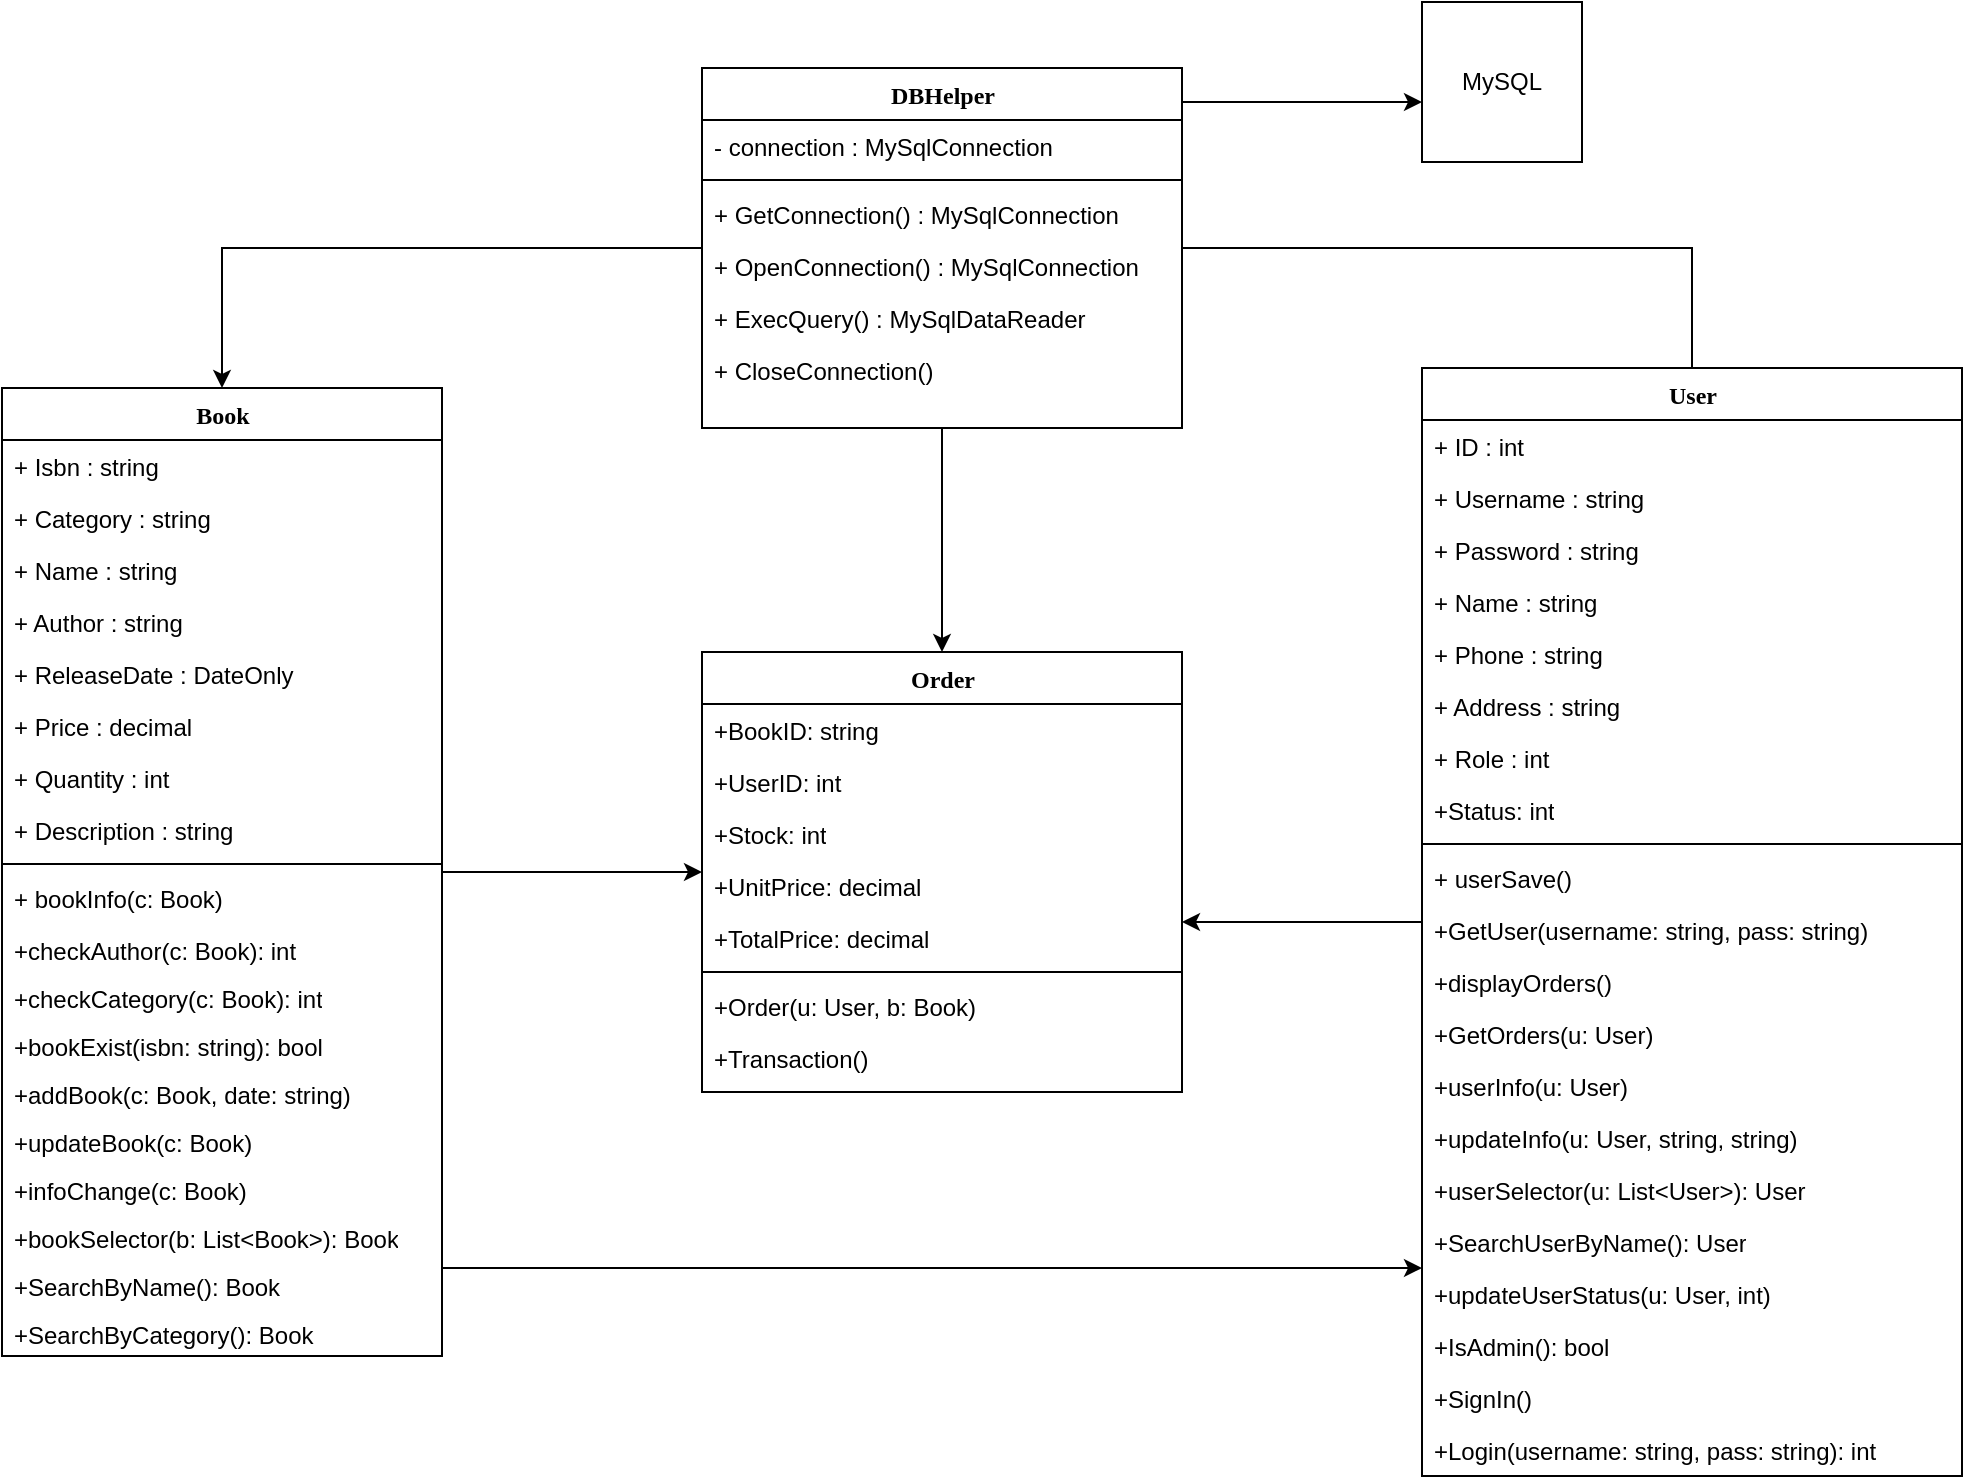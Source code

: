 <mxfile version="24.7.5">
  <diagram name="Page-1" id="9f46799a-70d6-7492-0946-bef42562c5a5">
    <mxGraphModel dx="1303" dy="721" grid="1" gridSize="10" guides="1" tooltips="1" connect="1" arrows="1" fold="1" page="1" pageScale="1" pageWidth="1100" pageHeight="850" background="none" math="0" shadow="0">
      <root>
        <mxCell id="0" />
        <mxCell id="1" parent="0" />
        <mxCell id="ztXJq5RkloFvZjJkNglr-69" style="edgeStyle=orthogonalEdgeStyle;rounded=0;orthogonalLoop=1;jettySize=auto;html=1;" edge="1" parent="1" source="78961159f06e98e8-17" target="78961159f06e98e8-30">
          <mxGeometry relative="1" as="geometry">
            <Array as="points">
              <mxPoint x="670" y="673" />
              <mxPoint x="670" y="673" />
            </Array>
          </mxGeometry>
        </mxCell>
        <mxCell id="ztXJq5RkloFvZjJkNglr-70" style="edgeStyle=orthogonalEdgeStyle;rounded=0;orthogonalLoop=1;jettySize=auto;html=1;" edge="1" parent="1" source="78961159f06e98e8-17" target="ztXJq5RkloFvZjJkNglr-49">
          <mxGeometry relative="1" as="geometry" />
        </mxCell>
        <mxCell id="78961159f06e98e8-17" value="Book" style="swimlane;html=1;fontStyle=1;align=center;verticalAlign=top;childLayout=stackLayout;horizontal=1;startSize=26;horizontalStack=0;resizeParent=1;resizeLast=0;collapsible=1;marginBottom=0;swimlaneFillColor=#ffffff;rounded=0;shadow=0;comic=0;labelBackgroundColor=none;strokeWidth=1;fillColor=none;fontFamily=Verdana;fontSize=12" parent="1" vertex="1">
          <mxGeometry x="50" y="233" width="220" height="484" as="geometry" />
        </mxCell>
        <mxCell id="78961159f06e98e8-21" value="+ Isbn : string" style="text;html=1;strokeColor=none;fillColor=none;align=left;verticalAlign=top;spacingLeft=4;spacingRight=4;whiteSpace=wrap;overflow=hidden;rotatable=0;points=[[0,0.5],[1,0.5]];portConstraint=eastwest;" parent="78961159f06e98e8-17" vertex="1">
          <mxGeometry y="26" width="220" height="26" as="geometry" />
        </mxCell>
        <mxCell id="78961159f06e98e8-23" value="+ Category : string" style="text;html=1;strokeColor=none;fillColor=none;align=left;verticalAlign=top;spacingLeft=4;spacingRight=4;whiteSpace=wrap;overflow=hidden;rotatable=0;points=[[0,0.5],[1,0.5]];portConstraint=eastwest;" parent="78961159f06e98e8-17" vertex="1">
          <mxGeometry y="52" width="220" height="26" as="geometry" />
        </mxCell>
        <mxCell id="78961159f06e98e8-25" value="+ Name : string" style="text;html=1;strokeColor=none;fillColor=none;align=left;verticalAlign=top;spacingLeft=4;spacingRight=4;whiteSpace=wrap;overflow=hidden;rotatable=0;points=[[0,0.5],[1,0.5]];portConstraint=eastwest;" parent="78961159f06e98e8-17" vertex="1">
          <mxGeometry y="78" width="220" height="26" as="geometry" />
        </mxCell>
        <mxCell id="78961159f06e98e8-26" value="+ Author : string" style="text;html=1;strokeColor=none;fillColor=none;align=left;verticalAlign=top;spacingLeft=4;spacingRight=4;whiteSpace=wrap;overflow=hidden;rotatable=0;points=[[0,0.5],[1,0.5]];portConstraint=eastwest;" parent="78961159f06e98e8-17" vertex="1">
          <mxGeometry y="104" width="220" height="26" as="geometry" />
        </mxCell>
        <mxCell id="R2vR6__lyNYWtdDe5rf7-2" value="+ ReleaseDate : DateOnly" style="text;html=1;strokeColor=none;fillColor=none;align=left;verticalAlign=top;spacingLeft=4;spacingRight=4;whiteSpace=wrap;overflow=hidden;rotatable=0;points=[[0,0.5],[1,0.5]];portConstraint=eastwest;" parent="78961159f06e98e8-17" vertex="1">
          <mxGeometry y="130" width="220" height="26" as="geometry" />
        </mxCell>
        <mxCell id="R2vR6__lyNYWtdDe5rf7-3" value="+ Price : decimal" style="text;html=1;strokeColor=none;fillColor=none;align=left;verticalAlign=top;spacingLeft=4;spacingRight=4;whiteSpace=wrap;overflow=hidden;rotatable=0;points=[[0,0.5],[1,0.5]];portConstraint=eastwest;" parent="78961159f06e98e8-17" vertex="1">
          <mxGeometry y="156" width="220" height="26" as="geometry" />
        </mxCell>
        <mxCell id="R2vR6__lyNYWtdDe5rf7-4" value="+ Quantity : int" style="text;html=1;strokeColor=none;fillColor=none;align=left;verticalAlign=top;spacingLeft=4;spacingRight=4;whiteSpace=wrap;overflow=hidden;rotatable=0;points=[[0,0.5],[1,0.5]];portConstraint=eastwest;" parent="78961159f06e98e8-17" vertex="1">
          <mxGeometry y="182" width="220" height="26" as="geometry" />
        </mxCell>
        <mxCell id="78961159f06e98e8-24" value="+ Description : string" style="text;html=1;strokeColor=none;fillColor=none;align=left;verticalAlign=top;spacingLeft=4;spacingRight=4;whiteSpace=wrap;overflow=hidden;rotatable=0;points=[[0,0.5],[1,0.5]];portConstraint=eastwest;" parent="78961159f06e98e8-17" vertex="1">
          <mxGeometry y="208" width="220" height="26" as="geometry" />
        </mxCell>
        <mxCell id="78961159f06e98e8-19" value="" style="line;html=1;strokeWidth=1;fillColor=none;align=left;verticalAlign=middle;spacingTop=-1;spacingLeft=3;spacingRight=3;rotatable=0;labelPosition=right;points=[];portConstraint=eastwest;" parent="78961159f06e98e8-17" vertex="1">
          <mxGeometry y="234" width="220" height="8" as="geometry" />
        </mxCell>
        <mxCell id="78961159f06e98e8-27" value="+ bookInfo(c: Book)" style="text;html=1;strokeColor=none;fillColor=none;align=left;verticalAlign=top;spacingLeft=4;spacingRight=4;whiteSpace=wrap;overflow=hidden;rotatable=0;points=[[0,0.5],[1,0.5]];portConstraint=eastwest;" parent="78961159f06e98e8-17" vertex="1">
          <mxGeometry y="242" width="220" height="26" as="geometry" />
        </mxCell>
        <mxCell id="78961159f06e98e8-20" value="+checkAuthor(c: Book): int" style="text;html=1;strokeColor=none;fillColor=none;align=left;verticalAlign=top;spacingLeft=4;spacingRight=4;whiteSpace=wrap;overflow=hidden;rotatable=0;points=[[0,0.5],[1,0.5]];portConstraint=eastwest;" parent="78961159f06e98e8-17" vertex="1">
          <mxGeometry y="268" width="220" height="24" as="geometry" />
        </mxCell>
        <mxCell id="R2vR6__lyNYWtdDe5rf7-6" value="+checkCategory(c: Book): int" style="text;html=1;strokeColor=none;fillColor=none;align=left;verticalAlign=top;spacingLeft=4;spacingRight=4;whiteSpace=wrap;overflow=hidden;rotatable=0;points=[[0,0.5],[1,0.5]];portConstraint=eastwest;" parent="78961159f06e98e8-17" vertex="1">
          <mxGeometry y="292" width="220" height="24" as="geometry" />
        </mxCell>
        <mxCell id="R2vR6__lyNYWtdDe5rf7-7" value="+bookExist(isbn: string): bool" style="text;html=1;strokeColor=none;fillColor=none;align=left;verticalAlign=top;spacingLeft=4;spacingRight=4;whiteSpace=wrap;overflow=hidden;rotatable=0;points=[[0,0.5],[1,0.5]];portConstraint=eastwest;" parent="78961159f06e98e8-17" vertex="1">
          <mxGeometry y="316" width="220" height="24" as="geometry" />
        </mxCell>
        <mxCell id="ztXJq5RkloFvZjJkNglr-20" value="+addBook(c: Book, date: string)" style="text;html=1;strokeColor=none;fillColor=none;align=left;verticalAlign=top;spacingLeft=4;spacingRight=4;whiteSpace=wrap;overflow=hidden;rotatable=0;points=[[0,0.5],[1,0.5]];portConstraint=eastwest;" vertex="1" parent="78961159f06e98e8-17">
          <mxGeometry y="340" width="220" height="24" as="geometry" />
        </mxCell>
        <mxCell id="ztXJq5RkloFvZjJkNglr-21" value="+updateBook(c: Book)" style="text;html=1;strokeColor=none;fillColor=none;align=left;verticalAlign=top;spacingLeft=4;spacingRight=4;whiteSpace=wrap;overflow=hidden;rotatable=0;points=[[0,0.5],[1,0.5]];portConstraint=eastwest;" vertex="1" parent="78961159f06e98e8-17">
          <mxGeometry y="364" width="220" height="24" as="geometry" />
        </mxCell>
        <mxCell id="ztXJq5RkloFvZjJkNglr-22" value="+infoChange(c: Book)" style="text;html=1;strokeColor=none;fillColor=none;align=left;verticalAlign=top;spacingLeft=4;spacingRight=4;whiteSpace=wrap;overflow=hidden;rotatable=0;points=[[0,0.5],[1,0.5]];portConstraint=eastwest;" vertex="1" parent="78961159f06e98e8-17">
          <mxGeometry y="388" width="220" height="24" as="geometry" />
        </mxCell>
        <mxCell id="ztXJq5RkloFvZjJkNglr-23" value="+bookSelector(b: List&amp;lt;Book&amp;gt;): Book" style="text;html=1;strokeColor=none;fillColor=none;align=left;verticalAlign=top;spacingLeft=4;spacingRight=4;whiteSpace=wrap;overflow=hidden;rotatable=0;points=[[0,0.5],[1,0.5]];portConstraint=eastwest;" vertex="1" parent="78961159f06e98e8-17">
          <mxGeometry y="412" width="220" height="24" as="geometry" />
        </mxCell>
        <mxCell id="ztXJq5RkloFvZjJkNglr-24" value="+SearchByName(): Book" style="text;html=1;strokeColor=none;fillColor=none;align=left;verticalAlign=top;spacingLeft=4;spacingRight=4;whiteSpace=wrap;overflow=hidden;rotatable=0;points=[[0,0.5],[1,0.5]];portConstraint=eastwest;" vertex="1" parent="78961159f06e98e8-17">
          <mxGeometry y="436" width="220" height="24" as="geometry" />
        </mxCell>
        <mxCell id="ztXJq5RkloFvZjJkNglr-25" value="+SearchByCategory(): Book" style="text;html=1;strokeColor=none;fillColor=none;align=left;verticalAlign=top;spacingLeft=4;spacingRight=4;whiteSpace=wrap;overflow=hidden;rotatable=0;points=[[0,0.5],[1,0.5]];portConstraint=eastwest;" vertex="1" parent="78961159f06e98e8-17">
          <mxGeometry y="460" width="220" height="24" as="geometry" />
        </mxCell>
        <mxCell id="ztXJq5RkloFvZjJkNglr-71" style="edgeStyle=orthogonalEdgeStyle;rounded=0;orthogonalLoop=1;jettySize=auto;html=1;" edge="1" parent="1" source="78961159f06e98e8-30" target="ztXJq5RkloFvZjJkNglr-49">
          <mxGeometry relative="1" as="geometry">
            <Array as="points">
              <mxPoint x="780" y="475" />
              <mxPoint x="780" y="475" />
            </Array>
          </mxGeometry>
        </mxCell>
        <mxCell id="78961159f06e98e8-30" value="User" style="swimlane;html=1;fontStyle=1;align=center;verticalAlign=top;childLayout=stackLayout;horizontal=1;startSize=26;horizontalStack=0;resizeParent=1;resizeLast=0;collapsible=1;marginBottom=0;swimlaneFillColor=#ffffff;rounded=0;shadow=0;comic=0;labelBackgroundColor=none;strokeWidth=1;fillColor=none;fontFamily=Verdana;fontSize=12" parent="1" vertex="1">
          <mxGeometry x="760" y="223" width="270" height="554" as="geometry" />
        </mxCell>
        <mxCell id="78961159f06e98e8-31" value="+ ID : int" style="text;html=1;strokeColor=none;fillColor=none;align=left;verticalAlign=top;spacingLeft=4;spacingRight=4;whiteSpace=wrap;overflow=hidden;rotatable=0;points=[[0,0.5],[1,0.5]];portConstraint=eastwest;" parent="78961159f06e98e8-30" vertex="1">
          <mxGeometry y="26" width="270" height="26" as="geometry" />
        </mxCell>
        <mxCell id="78961159f06e98e8-32" value="+ Username : string" style="text;html=1;strokeColor=none;fillColor=none;align=left;verticalAlign=top;spacingLeft=4;spacingRight=4;whiteSpace=wrap;overflow=hidden;rotatable=0;points=[[0,0.5],[1,0.5]];portConstraint=eastwest;" parent="78961159f06e98e8-30" vertex="1">
          <mxGeometry y="52" width="270" height="26" as="geometry" />
        </mxCell>
        <mxCell id="78961159f06e98e8-33" value="+ Password : string" style="text;html=1;strokeColor=none;fillColor=none;align=left;verticalAlign=top;spacingLeft=4;spacingRight=4;whiteSpace=wrap;overflow=hidden;rotatable=0;points=[[0,0.5],[1,0.5]];portConstraint=eastwest;" parent="78961159f06e98e8-30" vertex="1">
          <mxGeometry y="78" width="270" height="26" as="geometry" />
        </mxCell>
        <mxCell id="78961159f06e98e8-34" value="+ Name : string" style="text;html=1;strokeColor=none;fillColor=none;align=left;verticalAlign=top;spacingLeft=4;spacingRight=4;whiteSpace=wrap;overflow=hidden;rotatable=0;points=[[0,0.5],[1,0.5]];portConstraint=eastwest;" parent="78961159f06e98e8-30" vertex="1">
          <mxGeometry y="104" width="270" height="26" as="geometry" />
        </mxCell>
        <mxCell id="78961159f06e98e8-36" value="+ Phone : string" style="text;html=1;strokeColor=none;fillColor=none;align=left;verticalAlign=top;spacingLeft=4;spacingRight=4;whiteSpace=wrap;overflow=hidden;rotatable=0;points=[[0,0.5],[1,0.5]];portConstraint=eastwest;" parent="78961159f06e98e8-30" vertex="1">
          <mxGeometry y="130" width="270" height="26" as="geometry" />
        </mxCell>
        <mxCell id="R2vR6__lyNYWtdDe5rf7-5" value="+ Address : string" style="text;html=1;strokeColor=none;fillColor=none;align=left;verticalAlign=top;spacingLeft=4;spacingRight=4;whiteSpace=wrap;overflow=hidden;rotatable=0;points=[[0,0.5],[1,0.5]];portConstraint=eastwest;" parent="78961159f06e98e8-30" vertex="1">
          <mxGeometry y="156" width="270" height="26" as="geometry" />
        </mxCell>
        <mxCell id="78961159f06e98e8-37" value="+ Role : int" style="text;html=1;strokeColor=none;fillColor=none;align=left;verticalAlign=top;spacingLeft=4;spacingRight=4;whiteSpace=wrap;overflow=hidden;rotatable=0;points=[[0,0.5],[1,0.5]];portConstraint=eastwest;" parent="78961159f06e98e8-30" vertex="1">
          <mxGeometry y="182" width="270" height="26" as="geometry" />
        </mxCell>
        <mxCell id="ztXJq5RkloFvZjJkNglr-40" value="+Status: int" style="text;html=1;strokeColor=none;fillColor=none;align=left;verticalAlign=top;spacingLeft=4;spacingRight=4;whiteSpace=wrap;overflow=hidden;rotatable=0;points=[[0,0.5],[1,0.5]];portConstraint=eastwest;" vertex="1" parent="78961159f06e98e8-30">
          <mxGeometry y="208" width="270" height="26" as="geometry" />
        </mxCell>
        <mxCell id="78961159f06e98e8-38" value="" style="line;html=1;strokeWidth=1;fillColor=none;align=left;verticalAlign=middle;spacingTop=-1;spacingLeft=3;spacingRight=3;rotatable=0;labelPosition=right;points=[];portConstraint=eastwest;" parent="78961159f06e98e8-30" vertex="1">
          <mxGeometry y="234" width="270" height="8" as="geometry" />
        </mxCell>
        <mxCell id="78961159f06e98e8-39" value="+ userSave()" style="text;html=1;strokeColor=none;fillColor=none;align=left;verticalAlign=top;spacingLeft=4;spacingRight=4;whiteSpace=wrap;overflow=hidden;rotatable=0;points=[[0,0.5],[1,0.5]];portConstraint=eastwest;" parent="78961159f06e98e8-30" vertex="1">
          <mxGeometry y="242" width="270" height="26" as="geometry" />
        </mxCell>
        <mxCell id="78961159f06e98e8-40" value="+GetUser(username: string, pass: string)" style="text;html=1;strokeColor=none;fillColor=none;align=left;verticalAlign=top;spacingLeft=4;spacingRight=4;whiteSpace=wrap;overflow=hidden;rotatable=0;points=[[0,0.5],[1,0.5]];portConstraint=eastwest;" parent="78961159f06e98e8-30" vertex="1">
          <mxGeometry y="268" width="270" height="26" as="geometry" />
        </mxCell>
        <mxCell id="R2vR6__lyNYWtdDe5rf7-32" value="+displayOrders()" style="text;html=1;strokeColor=none;fillColor=none;align=left;verticalAlign=top;spacingLeft=4;spacingRight=4;whiteSpace=wrap;overflow=hidden;rotatable=0;points=[[0,0.5],[1,0.5]];portConstraint=eastwest;" parent="78961159f06e98e8-30" vertex="1">
          <mxGeometry y="294" width="270" height="26" as="geometry" />
        </mxCell>
        <mxCell id="78961159f06e98e8-42" value="+GetOrders(u: User)" style="text;html=1;strokeColor=none;fillColor=none;align=left;verticalAlign=top;spacingLeft=4;spacingRight=4;whiteSpace=wrap;overflow=hidden;rotatable=0;points=[[0,0.5],[1,0.5]];portConstraint=eastwest;" parent="78961159f06e98e8-30" vertex="1">
          <mxGeometry y="320" width="270" height="26" as="geometry" />
        </mxCell>
        <mxCell id="ztXJq5RkloFvZjJkNglr-41" value="+userInfo(u: User)" style="text;html=1;strokeColor=none;fillColor=none;align=left;verticalAlign=top;spacingLeft=4;spacingRight=4;whiteSpace=wrap;overflow=hidden;rotatable=0;points=[[0,0.5],[1,0.5]];portConstraint=eastwest;" vertex="1" parent="78961159f06e98e8-30">
          <mxGeometry y="346" width="270" height="26" as="geometry" />
        </mxCell>
        <mxCell id="ztXJq5RkloFvZjJkNglr-42" value="+updateInfo(u: User, string, string)" style="text;html=1;strokeColor=none;fillColor=none;align=left;verticalAlign=top;spacingLeft=4;spacingRight=4;whiteSpace=wrap;overflow=hidden;rotatable=0;points=[[0,0.5],[1,0.5]];portConstraint=eastwest;" vertex="1" parent="78961159f06e98e8-30">
          <mxGeometry y="372" width="270" height="26" as="geometry" />
        </mxCell>
        <mxCell id="ztXJq5RkloFvZjJkNglr-43" value="+userSelector(u: List&amp;lt;User&amp;gt;): User" style="text;html=1;strokeColor=none;fillColor=none;align=left;verticalAlign=top;spacingLeft=4;spacingRight=4;whiteSpace=wrap;overflow=hidden;rotatable=0;points=[[0,0.5],[1,0.5]];portConstraint=eastwest;" vertex="1" parent="78961159f06e98e8-30">
          <mxGeometry y="398" width="270" height="26" as="geometry" />
        </mxCell>
        <mxCell id="ztXJq5RkloFvZjJkNglr-44" value="+SearchUserByName(): User" style="text;html=1;strokeColor=none;fillColor=none;align=left;verticalAlign=top;spacingLeft=4;spacingRight=4;whiteSpace=wrap;overflow=hidden;rotatable=0;points=[[0,0.5],[1,0.5]];portConstraint=eastwest;" vertex="1" parent="78961159f06e98e8-30">
          <mxGeometry y="424" width="270" height="26" as="geometry" />
        </mxCell>
        <mxCell id="ztXJq5RkloFvZjJkNglr-48" value="+updateUserStatus(u: User, int)" style="text;html=1;strokeColor=none;fillColor=none;align=left;verticalAlign=top;spacingLeft=4;spacingRight=4;whiteSpace=wrap;overflow=hidden;rotatable=0;points=[[0,0.5],[1,0.5]];portConstraint=eastwest;" vertex="1" parent="78961159f06e98e8-30">
          <mxGeometry y="450" width="270" height="26" as="geometry" />
        </mxCell>
        <mxCell id="ztXJq5RkloFvZjJkNglr-45" value="+IsAdmin(): bool" style="text;html=1;strokeColor=none;fillColor=none;align=left;verticalAlign=top;spacingLeft=4;spacingRight=4;whiteSpace=wrap;overflow=hidden;rotatable=0;points=[[0,0.5],[1,0.5]];portConstraint=eastwest;" vertex="1" parent="78961159f06e98e8-30">
          <mxGeometry y="476" width="270" height="26" as="geometry" />
        </mxCell>
        <mxCell id="ztXJq5RkloFvZjJkNglr-46" value="+SignIn()" style="text;html=1;strokeColor=none;fillColor=none;align=left;verticalAlign=top;spacingLeft=4;spacingRight=4;whiteSpace=wrap;overflow=hidden;rotatable=0;points=[[0,0.5],[1,0.5]];portConstraint=eastwest;" vertex="1" parent="78961159f06e98e8-30">
          <mxGeometry y="502" width="270" height="26" as="geometry" />
        </mxCell>
        <mxCell id="ztXJq5RkloFvZjJkNglr-47" value="+Login(username: string, pass: string): int" style="text;html=1;strokeColor=none;fillColor=none;align=left;verticalAlign=top;spacingLeft=4;spacingRight=4;whiteSpace=wrap;overflow=hidden;rotatable=0;points=[[0,0.5],[1,0.5]];portConstraint=eastwest;" vertex="1" parent="78961159f06e98e8-30">
          <mxGeometry y="528" width="270" height="26" as="geometry" />
        </mxCell>
        <mxCell id="ztXJq5RkloFvZjJkNglr-66" style="edgeStyle=orthogonalEdgeStyle;rounded=0;orthogonalLoop=1;jettySize=auto;html=1;entryX=0.5;entryY=0;entryDx=0;entryDy=0;" edge="1" parent="1" source="ztXJq5RkloFvZjJkNglr-1" target="78961159f06e98e8-17">
          <mxGeometry relative="1" as="geometry" />
        </mxCell>
        <mxCell id="ztXJq5RkloFvZjJkNglr-67" style="edgeStyle=orthogonalEdgeStyle;rounded=0;orthogonalLoop=1;jettySize=auto;html=1;entryX=0.5;entryY=0;entryDx=0;entryDy=0;endArrow=none;endFill=0;" edge="1" parent="1" source="ztXJq5RkloFvZjJkNglr-1" target="78961159f06e98e8-30">
          <mxGeometry relative="1" as="geometry" />
        </mxCell>
        <mxCell id="ztXJq5RkloFvZjJkNglr-68" style="edgeStyle=orthogonalEdgeStyle;rounded=0;orthogonalLoop=1;jettySize=auto;html=1;" edge="1" parent="1" source="ztXJq5RkloFvZjJkNglr-1" target="ztXJq5RkloFvZjJkNglr-49">
          <mxGeometry relative="1" as="geometry" />
        </mxCell>
        <mxCell id="ztXJq5RkloFvZjJkNglr-73" style="edgeStyle=orthogonalEdgeStyle;rounded=0;orthogonalLoop=1;jettySize=auto;html=1;" edge="1" parent="1" source="ztXJq5RkloFvZjJkNglr-1" target="ztXJq5RkloFvZjJkNglr-72">
          <mxGeometry relative="1" as="geometry">
            <Array as="points">
              <mxPoint x="730" y="90" />
              <mxPoint x="730" y="90" />
            </Array>
          </mxGeometry>
        </mxCell>
        <mxCell id="ztXJq5RkloFvZjJkNglr-1" value="DBHelper" style="swimlane;html=1;fontStyle=1;align=center;verticalAlign=top;childLayout=stackLayout;horizontal=1;startSize=26;horizontalStack=0;resizeParent=1;resizeLast=0;collapsible=1;marginBottom=0;swimlaneFillColor=#ffffff;rounded=0;shadow=0;comic=0;labelBackgroundColor=none;strokeWidth=1;fillColor=none;fontFamily=Verdana;fontSize=12" vertex="1" parent="1">
          <mxGeometry x="400" y="73" width="240" height="180" as="geometry" />
        </mxCell>
        <mxCell id="ztXJq5RkloFvZjJkNglr-2" value="- connection : MySqlConnection&amp;nbsp;" style="text;html=1;strokeColor=none;fillColor=none;align=left;verticalAlign=top;spacingLeft=4;spacingRight=4;whiteSpace=wrap;overflow=hidden;rotatable=0;points=[[0,0.5],[1,0.5]];portConstraint=eastwest;" vertex="1" parent="ztXJq5RkloFvZjJkNglr-1">
          <mxGeometry y="26" width="240" height="26" as="geometry" />
        </mxCell>
        <mxCell id="ztXJq5RkloFvZjJkNglr-9" value="" style="line;html=1;strokeWidth=1;fillColor=none;align=left;verticalAlign=middle;spacingTop=-1;spacingLeft=3;spacingRight=3;rotatable=0;labelPosition=right;points=[];portConstraint=eastwest;" vertex="1" parent="ztXJq5RkloFvZjJkNglr-1">
          <mxGeometry y="52" width="240" height="8" as="geometry" />
        </mxCell>
        <mxCell id="ztXJq5RkloFvZjJkNglr-10" value="+ GetConnection() : MySqlConnection" style="text;html=1;strokeColor=none;fillColor=none;align=left;verticalAlign=top;spacingLeft=4;spacingRight=4;whiteSpace=wrap;overflow=hidden;rotatable=0;points=[[0,0.5],[1,0.5]];portConstraint=eastwest;" vertex="1" parent="ztXJq5RkloFvZjJkNglr-1">
          <mxGeometry y="60" width="240" height="26" as="geometry" />
        </mxCell>
        <mxCell id="ztXJq5RkloFvZjJkNglr-11" value="+ OpenConnection() : MySqlConnection" style="text;html=1;strokeColor=none;fillColor=none;align=left;verticalAlign=top;spacingLeft=4;spacingRight=4;whiteSpace=wrap;overflow=hidden;rotatable=0;points=[[0,0.5],[1,0.5]];portConstraint=eastwest;" vertex="1" parent="ztXJq5RkloFvZjJkNglr-1">
          <mxGeometry y="86" width="240" height="26" as="geometry" />
        </mxCell>
        <mxCell id="ztXJq5RkloFvZjJkNglr-12" value="+ ExecQuery() : MySqlDataReader" style="text;html=1;strokeColor=none;fillColor=none;align=left;verticalAlign=top;spacingLeft=4;spacingRight=4;whiteSpace=wrap;overflow=hidden;rotatable=0;points=[[0,0.5],[1,0.5]];portConstraint=eastwest;" vertex="1" parent="ztXJq5RkloFvZjJkNglr-1">
          <mxGeometry y="112" width="240" height="26" as="geometry" />
        </mxCell>
        <mxCell id="ztXJq5RkloFvZjJkNglr-13" value="+ CloseConnection()" style="text;html=1;strokeColor=none;fillColor=none;align=left;verticalAlign=top;spacingLeft=4;spacingRight=4;whiteSpace=wrap;overflow=hidden;rotatable=0;points=[[0,0.5],[1,0.5]];portConstraint=eastwest;" vertex="1" parent="ztXJq5RkloFvZjJkNglr-1">
          <mxGeometry y="138" width="240" height="26" as="geometry" />
        </mxCell>
        <mxCell id="ztXJq5RkloFvZjJkNglr-49" value="Order" style="swimlane;html=1;fontStyle=1;align=center;verticalAlign=top;childLayout=stackLayout;horizontal=1;startSize=26;horizontalStack=0;resizeParent=1;resizeLast=0;collapsible=1;marginBottom=0;swimlaneFillColor=#ffffff;rounded=0;shadow=0;comic=0;labelBackgroundColor=none;strokeWidth=1;fillColor=none;fontFamily=Verdana;fontSize=12" vertex="1" parent="1">
          <mxGeometry x="400" y="365" width="240" height="220" as="geometry" />
        </mxCell>
        <mxCell id="ztXJq5RkloFvZjJkNglr-50" value="+BookID: string" style="text;html=1;strokeColor=none;fillColor=none;align=left;verticalAlign=top;spacingLeft=4;spacingRight=4;whiteSpace=wrap;overflow=hidden;rotatable=0;points=[[0,0.5],[1,0.5]];portConstraint=eastwest;" vertex="1" parent="ztXJq5RkloFvZjJkNglr-49">
          <mxGeometry y="26" width="240" height="26" as="geometry" />
        </mxCell>
        <mxCell id="ztXJq5RkloFvZjJkNglr-56" value="+UserID: int" style="text;html=1;strokeColor=none;fillColor=none;align=left;verticalAlign=top;spacingLeft=4;spacingRight=4;whiteSpace=wrap;overflow=hidden;rotatable=0;points=[[0,0.5],[1,0.5]];portConstraint=eastwest;" vertex="1" parent="ztXJq5RkloFvZjJkNglr-49">
          <mxGeometry y="52" width="240" height="26" as="geometry" />
        </mxCell>
        <mxCell id="ztXJq5RkloFvZjJkNglr-57" value="+Stock: int" style="text;html=1;strokeColor=none;fillColor=none;align=left;verticalAlign=top;spacingLeft=4;spacingRight=4;whiteSpace=wrap;overflow=hidden;rotatable=0;points=[[0,0.5],[1,0.5]];portConstraint=eastwest;" vertex="1" parent="ztXJq5RkloFvZjJkNglr-49">
          <mxGeometry y="78" width="240" height="26" as="geometry" />
        </mxCell>
        <mxCell id="ztXJq5RkloFvZjJkNglr-58" value="+UnitPrice: decimal" style="text;html=1;strokeColor=none;fillColor=none;align=left;verticalAlign=top;spacingLeft=4;spacingRight=4;whiteSpace=wrap;overflow=hidden;rotatable=0;points=[[0,0.5],[1,0.5]];portConstraint=eastwest;" vertex="1" parent="ztXJq5RkloFvZjJkNglr-49">
          <mxGeometry y="104" width="240" height="26" as="geometry" />
        </mxCell>
        <mxCell id="ztXJq5RkloFvZjJkNglr-59" value="+TotalPrice: decimal" style="text;html=1;strokeColor=none;fillColor=none;align=left;verticalAlign=top;spacingLeft=4;spacingRight=4;whiteSpace=wrap;overflow=hidden;rotatable=0;points=[[0,0.5],[1,0.5]];portConstraint=eastwest;" vertex="1" parent="ztXJq5RkloFvZjJkNglr-49">
          <mxGeometry y="130" width="240" height="26" as="geometry" />
        </mxCell>
        <mxCell id="ztXJq5RkloFvZjJkNglr-51" value="" style="line;html=1;strokeWidth=1;fillColor=none;align=left;verticalAlign=middle;spacingTop=-1;spacingLeft=3;spacingRight=3;rotatable=0;labelPosition=right;points=[];portConstraint=eastwest;" vertex="1" parent="ztXJq5RkloFvZjJkNglr-49">
          <mxGeometry y="156" width="240" height="8" as="geometry" />
        </mxCell>
        <mxCell id="ztXJq5RkloFvZjJkNglr-52" value="+Order(u: User, b: Book)" style="text;html=1;strokeColor=none;fillColor=none;align=left;verticalAlign=top;spacingLeft=4;spacingRight=4;whiteSpace=wrap;overflow=hidden;rotatable=0;points=[[0,0.5],[1,0.5]];portConstraint=eastwest;" vertex="1" parent="ztXJq5RkloFvZjJkNglr-49">
          <mxGeometry y="164" width="240" height="26" as="geometry" />
        </mxCell>
        <mxCell id="ztXJq5RkloFvZjJkNglr-60" value="+Transaction()" style="text;html=1;strokeColor=none;fillColor=none;align=left;verticalAlign=top;spacingLeft=4;spacingRight=4;whiteSpace=wrap;overflow=hidden;rotatable=0;points=[[0,0.5],[1,0.5]];portConstraint=eastwest;" vertex="1" parent="ztXJq5RkloFvZjJkNglr-49">
          <mxGeometry y="190" width="240" height="26" as="geometry" />
        </mxCell>
        <mxCell id="ztXJq5RkloFvZjJkNglr-72" value="MySQL" style="whiteSpace=wrap;html=1;aspect=fixed;" vertex="1" parent="1">
          <mxGeometry x="760" y="40" width="80" height="80" as="geometry" />
        </mxCell>
      </root>
    </mxGraphModel>
  </diagram>
</mxfile>
